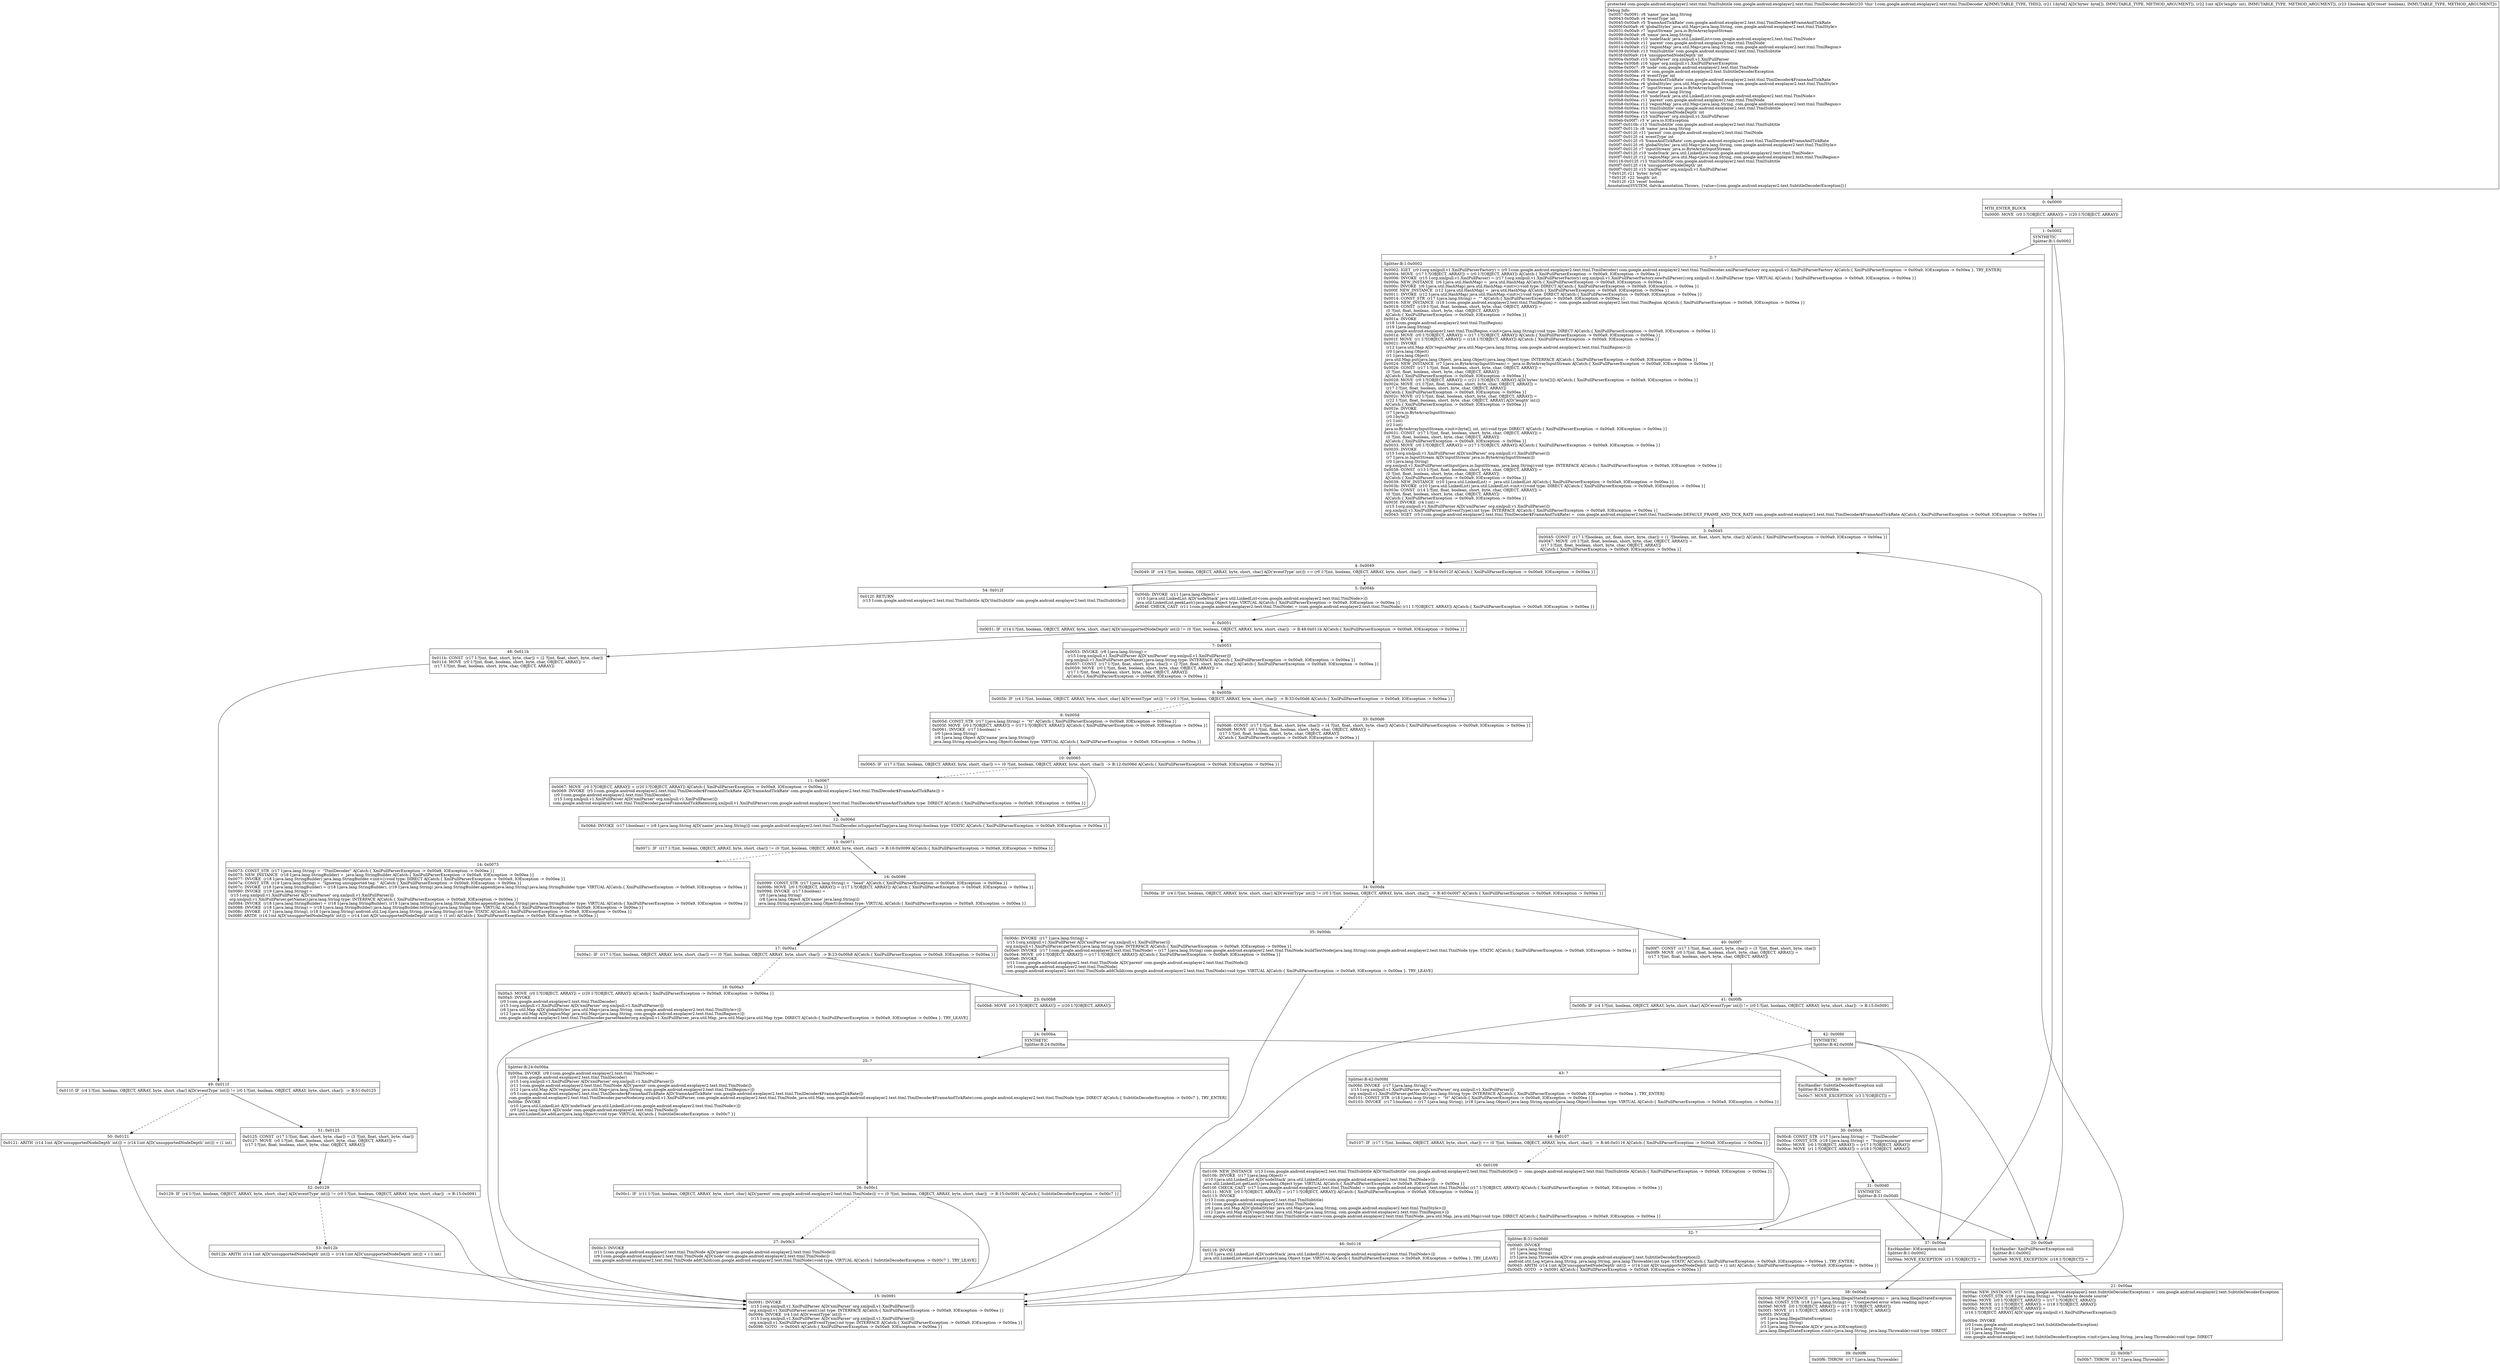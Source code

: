 digraph "CFG forcom.google.android.exoplayer2.text.ttml.TtmlDecoder.decode([BIZ)Lcom\/google\/android\/exoplayer2\/text\/ttml\/TtmlSubtitle;" {
Node_0 [shape=record,label="{0\:\ 0x0000|MTH_ENTER_BLOCK\l|0x0000: MOVE  (r0 I:?[OBJECT, ARRAY]) = (r20 I:?[OBJECT, ARRAY]) \l}"];
Node_1 [shape=record,label="{1\:\ 0x0002|SYNTHETIC\lSplitter:B:1:0x0002\l}"];
Node_2 [shape=record,label="{2\:\ ?|Splitter:B:1:0x0002\l|0x0002: IGET  (r0 I:org.xmlpull.v1.XmlPullParserFactory) = (r0 I:com.google.android.exoplayer2.text.ttml.TtmlDecoder) com.google.android.exoplayer2.text.ttml.TtmlDecoder.xmlParserFactory org.xmlpull.v1.XmlPullParserFactory A[Catch:\{ XmlPullParserException \-\> 0x00a9, IOException \-\> 0x00ea \}, TRY_ENTER]\l0x0004: MOVE  (r17 I:?[OBJECT, ARRAY]) = (r0 I:?[OBJECT, ARRAY]) A[Catch:\{ XmlPullParserException \-\> 0x00a9, IOException \-\> 0x00ea \}]\l0x0006: INVOKE  (r15 I:org.xmlpull.v1.XmlPullParser) = (r17 I:org.xmlpull.v1.XmlPullParserFactory) org.xmlpull.v1.XmlPullParserFactory.newPullParser():org.xmlpull.v1.XmlPullParser type: VIRTUAL A[Catch:\{ XmlPullParserException \-\> 0x00a9, IOException \-\> 0x00ea \}]\l0x000a: NEW_INSTANCE  (r6 I:java.util.HashMap) =  java.util.HashMap A[Catch:\{ XmlPullParserException \-\> 0x00a9, IOException \-\> 0x00ea \}]\l0x000c: INVOKE  (r6 I:java.util.HashMap) java.util.HashMap.\<init\>():void type: DIRECT A[Catch:\{ XmlPullParserException \-\> 0x00a9, IOException \-\> 0x00ea \}]\l0x000f: NEW_INSTANCE  (r12 I:java.util.HashMap) =  java.util.HashMap A[Catch:\{ XmlPullParserException \-\> 0x00a9, IOException \-\> 0x00ea \}]\l0x0011: INVOKE  (r12 I:java.util.HashMap) java.util.HashMap.\<init\>():void type: DIRECT A[Catch:\{ XmlPullParserException \-\> 0x00a9, IOException \-\> 0x00ea \}]\l0x0014: CONST_STR  (r17 I:java.lang.String) =  \"\" A[Catch:\{ XmlPullParserException \-\> 0x00a9, IOException \-\> 0x00ea \}]\l0x0016: NEW_INSTANCE  (r18 I:com.google.android.exoplayer2.text.ttml.TtmlRegion) =  com.google.android.exoplayer2.text.ttml.TtmlRegion A[Catch:\{ XmlPullParserException \-\> 0x00a9, IOException \-\> 0x00ea \}]\l0x0018: CONST  (r19 I:?[int, float, boolean, short, byte, char, OBJECT, ARRAY]) = \l  (0 ?[int, float, boolean, short, byte, char, OBJECT, ARRAY])\l A[Catch:\{ XmlPullParserException \-\> 0x00a9, IOException \-\> 0x00ea \}]\l0x001a: INVOKE  \l  (r18 I:com.google.android.exoplayer2.text.ttml.TtmlRegion)\l  (r19 I:java.lang.String)\l com.google.android.exoplayer2.text.ttml.TtmlRegion.\<init\>(java.lang.String):void type: DIRECT A[Catch:\{ XmlPullParserException \-\> 0x00a9, IOException \-\> 0x00ea \}]\l0x001d: MOVE  (r0 I:?[OBJECT, ARRAY]) = (r17 I:?[OBJECT, ARRAY]) A[Catch:\{ XmlPullParserException \-\> 0x00a9, IOException \-\> 0x00ea \}]\l0x001f: MOVE  (r1 I:?[OBJECT, ARRAY]) = (r18 I:?[OBJECT, ARRAY]) A[Catch:\{ XmlPullParserException \-\> 0x00a9, IOException \-\> 0x00ea \}]\l0x0021: INVOKE  \l  (r12 I:java.util.Map A[D('regionMap' java.util.Map\<java.lang.String, com.google.android.exoplayer2.text.ttml.TtmlRegion\>)])\l  (r0 I:java.lang.Object)\l  (r1 I:java.lang.Object)\l java.util.Map.put(java.lang.Object, java.lang.Object):java.lang.Object type: INTERFACE A[Catch:\{ XmlPullParserException \-\> 0x00a9, IOException \-\> 0x00ea \}]\l0x0024: NEW_INSTANCE  (r7 I:java.io.ByteArrayInputStream) =  java.io.ByteArrayInputStream A[Catch:\{ XmlPullParserException \-\> 0x00a9, IOException \-\> 0x00ea \}]\l0x0026: CONST  (r17 I:?[int, float, boolean, short, byte, char, OBJECT, ARRAY]) = \l  (0 ?[int, float, boolean, short, byte, char, OBJECT, ARRAY])\l A[Catch:\{ XmlPullParserException \-\> 0x00a9, IOException \-\> 0x00ea \}]\l0x0028: MOVE  (r0 I:?[OBJECT, ARRAY]) = (r21 I:?[OBJECT, ARRAY] A[D('bytes' byte[])]) A[Catch:\{ XmlPullParserException \-\> 0x00a9, IOException \-\> 0x00ea \}]\l0x002a: MOVE  (r1 I:?[int, float, boolean, short, byte, char, OBJECT, ARRAY]) = \l  (r17 I:?[int, float, boolean, short, byte, char, OBJECT, ARRAY])\l A[Catch:\{ XmlPullParserException \-\> 0x00a9, IOException \-\> 0x00ea \}]\l0x002c: MOVE  (r2 I:?[int, float, boolean, short, byte, char, OBJECT, ARRAY]) = \l  (r22 I:?[int, float, boolean, short, byte, char, OBJECT, ARRAY] A[D('length' int)])\l A[Catch:\{ XmlPullParserException \-\> 0x00a9, IOException \-\> 0x00ea \}]\l0x002e: INVOKE  \l  (r7 I:java.io.ByteArrayInputStream)\l  (r0 I:byte[])\l  (r1 I:int)\l  (r2 I:int)\l java.io.ByteArrayInputStream.\<init\>(byte[], int, int):void type: DIRECT A[Catch:\{ XmlPullParserException \-\> 0x00a9, IOException \-\> 0x00ea \}]\l0x0031: CONST  (r17 I:?[int, float, boolean, short, byte, char, OBJECT, ARRAY]) = \l  (0 ?[int, float, boolean, short, byte, char, OBJECT, ARRAY])\l A[Catch:\{ XmlPullParserException \-\> 0x00a9, IOException \-\> 0x00ea \}]\l0x0033: MOVE  (r0 I:?[OBJECT, ARRAY]) = (r17 I:?[OBJECT, ARRAY]) A[Catch:\{ XmlPullParserException \-\> 0x00a9, IOException \-\> 0x00ea \}]\l0x0035: INVOKE  \l  (r15 I:org.xmlpull.v1.XmlPullParser A[D('xmlParser' org.xmlpull.v1.XmlPullParser)])\l  (r7 I:java.io.InputStream A[D('inputStream' java.io.ByteArrayInputStream)])\l  (r0 I:java.lang.String)\l org.xmlpull.v1.XmlPullParser.setInput(java.io.InputStream, java.lang.String):void type: INTERFACE A[Catch:\{ XmlPullParserException \-\> 0x00a9, IOException \-\> 0x00ea \}]\l0x0038: CONST  (r13 I:?[int, float, boolean, short, byte, char, OBJECT, ARRAY]) = \l  (0 ?[int, float, boolean, short, byte, char, OBJECT, ARRAY])\l A[Catch:\{ XmlPullParserException \-\> 0x00a9, IOException \-\> 0x00ea \}]\l0x0039: NEW_INSTANCE  (r10 I:java.util.LinkedList) =  java.util.LinkedList A[Catch:\{ XmlPullParserException \-\> 0x00a9, IOException \-\> 0x00ea \}]\l0x003b: INVOKE  (r10 I:java.util.LinkedList) java.util.LinkedList.\<init\>():void type: DIRECT A[Catch:\{ XmlPullParserException \-\> 0x00a9, IOException \-\> 0x00ea \}]\l0x003e: CONST  (r14 I:?[int, float, boolean, short, byte, char, OBJECT, ARRAY]) = \l  (0 ?[int, float, boolean, short, byte, char, OBJECT, ARRAY])\l A[Catch:\{ XmlPullParserException \-\> 0x00a9, IOException \-\> 0x00ea \}]\l0x003f: INVOKE  (r4 I:int) = \l  (r15 I:org.xmlpull.v1.XmlPullParser A[D('xmlParser' org.xmlpull.v1.XmlPullParser)])\l org.xmlpull.v1.XmlPullParser.getEventType():int type: INTERFACE A[Catch:\{ XmlPullParserException \-\> 0x00a9, IOException \-\> 0x00ea \}]\l0x0043: SGET  (r5 I:com.google.android.exoplayer2.text.ttml.TtmlDecoder$FrameAndTickRate) =  com.google.android.exoplayer2.text.ttml.TtmlDecoder.DEFAULT_FRAME_AND_TICK_RATE com.google.android.exoplayer2.text.ttml.TtmlDecoder$FrameAndTickRate A[Catch:\{ XmlPullParserException \-\> 0x00a9, IOException \-\> 0x00ea \}]\l}"];
Node_3 [shape=record,label="{3\:\ 0x0045|0x0045: CONST  (r17 I:?[boolean, int, float, short, byte, char]) = (1 ?[boolean, int, float, short, byte, char]) A[Catch:\{ XmlPullParserException \-\> 0x00a9, IOException \-\> 0x00ea \}]\l0x0047: MOVE  (r0 I:?[int, float, boolean, short, byte, char, OBJECT, ARRAY]) = \l  (r17 I:?[int, float, boolean, short, byte, char, OBJECT, ARRAY])\l A[Catch:\{ XmlPullParserException \-\> 0x00a9, IOException \-\> 0x00ea \}]\l}"];
Node_4 [shape=record,label="{4\:\ 0x0049|0x0049: IF  (r4 I:?[int, boolean, OBJECT, ARRAY, byte, short, char] A[D('eventType' int)]) == (r0 I:?[int, boolean, OBJECT, ARRAY, byte, short, char])  \-\> B:54:0x012f A[Catch:\{ XmlPullParserException \-\> 0x00a9, IOException \-\> 0x00ea \}]\l}"];
Node_5 [shape=record,label="{5\:\ 0x004b|0x004b: INVOKE  (r11 I:java.lang.Object) = \l  (r10 I:java.util.LinkedList A[D('nodeStack' java.util.LinkedList\<com.google.android.exoplayer2.text.ttml.TtmlNode\>)])\l java.util.LinkedList.peekLast():java.lang.Object type: VIRTUAL A[Catch:\{ XmlPullParserException \-\> 0x00a9, IOException \-\> 0x00ea \}]\l0x004f: CHECK_CAST  (r11 I:com.google.android.exoplayer2.text.ttml.TtmlNode) = (com.google.android.exoplayer2.text.ttml.TtmlNode) (r11 I:?[OBJECT, ARRAY]) A[Catch:\{ XmlPullParserException \-\> 0x00a9, IOException \-\> 0x00ea \}]\l}"];
Node_6 [shape=record,label="{6\:\ 0x0051|0x0051: IF  (r14 I:?[int, boolean, OBJECT, ARRAY, byte, short, char] A[D('unsupportedNodeDepth' int)]) != (0 ?[int, boolean, OBJECT, ARRAY, byte, short, char])  \-\> B:48:0x011b A[Catch:\{ XmlPullParserException \-\> 0x00a9, IOException \-\> 0x00ea \}]\l}"];
Node_7 [shape=record,label="{7\:\ 0x0053|0x0053: INVOKE  (r8 I:java.lang.String) = \l  (r15 I:org.xmlpull.v1.XmlPullParser A[D('xmlParser' org.xmlpull.v1.XmlPullParser)])\l org.xmlpull.v1.XmlPullParser.getName():java.lang.String type: INTERFACE A[Catch:\{ XmlPullParserException \-\> 0x00a9, IOException \-\> 0x00ea \}]\l0x0057: CONST  (r17 I:?[int, float, short, byte, char]) = (2 ?[int, float, short, byte, char]) A[Catch:\{ XmlPullParserException \-\> 0x00a9, IOException \-\> 0x00ea \}]\l0x0059: MOVE  (r0 I:?[int, float, boolean, short, byte, char, OBJECT, ARRAY]) = \l  (r17 I:?[int, float, boolean, short, byte, char, OBJECT, ARRAY])\l A[Catch:\{ XmlPullParserException \-\> 0x00a9, IOException \-\> 0x00ea \}]\l}"];
Node_8 [shape=record,label="{8\:\ 0x005b|0x005b: IF  (r4 I:?[int, boolean, OBJECT, ARRAY, byte, short, char] A[D('eventType' int)]) != (r0 I:?[int, boolean, OBJECT, ARRAY, byte, short, char])  \-\> B:33:0x00d6 A[Catch:\{ XmlPullParserException \-\> 0x00a9, IOException \-\> 0x00ea \}]\l}"];
Node_9 [shape=record,label="{9\:\ 0x005d|0x005d: CONST_STR  (r17 I:java.lang.String) =  \"tt\" A[Catch:\{ XmlPullParserException \-\> 0x00a9, IOException \-\> 0x00ea \}]\l0x005f: MOVE  (r0 I:?[OBJECT, ARRAY]) = (r17 I:?[OBJECT, ARRAY]) A[Catch:\{ XmlPullParserException \-\> 0x00a9, IOException \-\> 0x00ea \}]\l0x0061: INVOKE  (r17 I:boolean) = \l  (r0 I:java.lang.String)\l  (r8 I:java.lang.Object A[D('name' java.lang.String)])\l java.lang.String.equals(java.lang.Object):boolean type: VIRTUAL A[Catch:\{ XmlPullParserException \-\> 0x00a9, IOException \-\> 0x00ea \}]\l}"];
Node_10 [shape=record,label="{10\:\ 0x0065|0x0065: IF  (r17 I:?[int, boolean, OBJECT, ARRAY, byte, short, char]) == (0 ?[int, boolean, OBJECT, ARRAY, byte, short, char])  \-\> B:12:0x006d A[Catch:\{ XmlPullParserException \-\> 0x00a9, IOException \-\> 0x00ea \}]\l}"];
Node_11 [shape=record,label="{11\:\ 0x0067|0x0067: MOVE  (r0 I:?[OBJECT, ARRAY]) = (r20 I:?[OBJECT, ARRAY]) A[Catch:\{ XmlPullParserException \-\> 0x00a9, IOException \-\> 0x00ea \}]\l0x0069: INVOKE  (r5 I:com.google.android.exoplayer2.text.ttml.TtmlDecoder$FrameAndTickRate A[D('frameAndTickRate' com.google.android.exoplayer2.text.ttml.TtmlDecoder$FrameAndTickRate)]) = \l  (r0 I:com.google.android.exoplayer2.text.ttml.TtmlDecoder)\l  (r15 I:org.xmlpull.v1.XmlPullParser A[D('xmlParser' org.xmlpull.v1.XmlPullParser)])\l com.google.android.exoplayer2.text.ttml.TtmlDecoder.parseFrameAndTickRates(org.xmlpull.v1.XmlPullParser):com.google.android.exoplayer2.text.ttml.TtmlDecoder$FrameAndTickRate type: DIRECT A[Catch:\{ XmlPullParserException \-\> 0x00a9, IOException \-\> 0x00ea \}]\l}"];
Node_12 [shape=record,label="{12\:\ 0x006d|0x006d: INVOKE  (r17 I:boolean) = (r8 I:java.lang.String A[D('name' java.lang.String)]) com.google.android.exoplayer2.text.ttml.TtmlDecoder.isSupportedTag(java.lang.String):boolean type: STATIC A[Catch:\{ XmlPullParserException \-\> 0x00a9, IOException \-\> 0x00ea \}]\l}"];
Node_13 [shape=record,label="{13\:\ 0x0071|0x0071: IF  (r17 I:?[int, boolean, OBJECT, ARRAY, byte, short, char]) != (0 ?[int, boolean, OBJECT, ARRAY, byte, short, char])  \-\> B:16:0x0099 A[Catch:\{ XmlPullParserException \-\> 0x00a9, IOException \-\> 0x00ea \}]\l}"];
Node_14 [shape=record,label="{14\:\ 0x0073|0x0073: CONST_STR  (r17 I:java.lang.String) =  \"TtmlDecoder\" A[Catch:\{ XmlPullParserException \-\> 0x00a9, IOException \-\> 0x00ea \}]\l0x0075: NEW_INSTANCE  (r18 I:java.lang.StringBuilder) =  java.lang.StringBuilder A[Catch:\{ XmlPullParserException \-\> 0x00a9, IOException \-\> 0x00ea \}]\l0x0077: INVOKE  (r18 I:java.lang.StringBuilder) java.lang.StringBuilder.\<init\>():void type: DIRECT A[Catch:\{ XmlPullParserException \-\> 0x00a9, IOException \-\> 0x00ea \}]\l0x007a: CONST_STR  (r19 I:java.lang.String) =  \"Ignoring unsupported tag: \" A[Catch:\{ XmlPullParserException \-\> 0x00a9, IOException \-\> 0x00ea \}]\l0x007c: INVOKE  (r18 I:java.lang.StringBuilder) = (r18 I:java.lang.StringBuilder), (r19 I:java.lang.String) java.lang.StringBuilder.append(java.lang.String):java.lang.StringBuilder type: VIRTUAL A[Catch:\{ XmlPullParserException \-\> 0x00a9, IOException \-\> 0x00ea \}]\l0x0080: INVOKE  (r19 I:java.lang.String) = \l  (r15 I:org.xmlpull.v1.XmlPullParser A[D('xmlParser' org.xmlpull.v1.XmlPullParser)])\l org.xmlpull.v1.XmlPullParser.getName():java.lang.String type: INTERFACE A[Catch:\{ XmlPullParserException \-\> 0x00a9, IOException \-\> 0x00ea \}]\l0x0084: INVOKE  (r18 I:java.lang.StringBuilder) = (r18 I:java.lang.StringBuilder), (r19 I:java.lang.String) java.lang.StringBuilder.append(java.lang.String):java.lang.StringBuilder type: VIRTUAL A[Catch:\{ XmlPullParserException \-\> 0x00a9, IOException \-\> 0x00ea \}]\l0x0088: INVOKE  (r18 I:java.lang.String) = (r18 I:java.lang.StringBuilder) java.lang.StringBuilder.toString():java.lang.String type: VIRTUAL A[Catch:\{ XmlPullParserException \-\> 0x00a9, IOException \-\> 0x00ea \}]\l0x008c: INVOKE  (r17 I:java.lang.String), (r18 I:java.lang.String) android.util.Log.i(java.lang.String, java.lang.String):int type: STATIC A[Catch:\{ XmlPullParserException \-\> 0x00a9, IOException \-\> 0x00ea \}]\l0x008f: ARITH  (r14 I:int A[D('unsupportedNodeDepth' int)]) = (r14 I:int A[D('unsupportedNodeDepth' int)]) + (1 int) A[Catch:\{ XmlPullParserException \-\> 0x00a9, IOException \-\> 0x00ea \}]\l}"];
Node_15 [shape=record,label="{15\:\ 0x0091|0x0091: INVOKE  \l  (r15 I:org.xmlpull.v1.XmlPullParser A[D('xmlParser' org.xmlpull.v1.XmlPullParser)])\l org.xmlpull.v1.XmlPullParser.next():int type: INTERFACE A[Catch:\{ XmlPullParserException \-\> 0x00a9, IOException \-\> 0x00ea \}]\l0x0094: INVOKE  (r4 I:int A[D('eventType' int)]) = \l  (r15 I:org.xmlpull.v1.XmlPullParser A[D('xmlParser' org.xmlpull.v1.XmlPullParser)])\l org.xmlpull.v1.XmlPullParser.getEventType():int type: INTERFACE A[Catch:\{ XmlPullParserException \-\> 0x00a9, IOException \-\> 0x00ea \}]\l0x0098: GOTO  \-\> 0x0045 A[Catch:\{ XmlPullParserException \-\> 0x00a9, IOException \-\> 0x00ea \}]\l}"];
Node_16 [shape=record,label="{16\:\ 0x0099|0x0099: CONST_STR  (r17 I:java.lang.String) =  \"head\" A[Catch:\{ XmlPullParserException \-\> 0x00a9, IOException \-\> 0x00ea \}]\l0x009b: MOVE  (r0 I:?[OBJECT, ARRAY]) = (r17 I:?[OBJECT, ARRAY]) A[Catch:\{ XmlPullParserException \-\> 0x00a9, IOException \-\> 0x00ea \}]\l0x009d: INVOKE  (r17 I:boolean) = \l  (r0 I:java.lang.String)\l  (r8 I:java.lang.Object A[D('name' java.lang.String)])\l java.lang.String.equals(java.lang.Object):boolean type: VIRTUAL A[Catch:\{ XmlPullParserException \-\> 0x00a9, IOException \-\> 0x00ea \}]\l}"];
Node_17 [shape=record,label="{17\:\ 0x00a1|0x00a1: IF  (r17 I:?[int, boolean, OBJECT, ARRAY, byte, short, char]) == (0 ?[int, boolean, OBJECT, ARRAY, byte, short, char])  \-\> B:23:0x00b8 A[Catch:\{ XmlPullParserException \-\> 0x00a9, IOException \-\> 0x00ea \}]\l}"];
Node_18 [shape=record,label="{18\:\ 0x00a3|0x00a3: MOVE  (r0 I:?[OBJECT, ARRAY]) = (r20 I:?[OBJECT, ARRAY]) A[Catch:\{ XmlPullParserException \-\> 0x00a9, IOException \-\> 0x00ea \}]\l0x00a5: INVOKE  \l  (r0 I:com.google.android.exoplayer2.text.ttml.TtmlDecoder)\l  (r15 I:org.xmlpull.v1.XmlPullParser A[D('xmlParser' org.xmlpull.v1.XmlPullParser)])\l  (r6 I:java.util.Map A[D('globalStyles' java.util.Map\<java.lang.String, com.google.android.exoplayer2.text.ttml.TtmlStyle\>)])\l  (r12 I:java.util.Map A[D('regionMap' java.util.Map\<java.lang.String, com.google.android.exoplayer2.text.ttml.TtmlRegion\>)])\l com.google.android.exoplayer2.text.ttml.TtmlDecoder.parseHeader(org.xmlpull.v1.XmlPullParser, java.util.Map, java.util.Map):java.util.Map type: DIRECT A[Catch:\{ XmlPullParserException \-\> 0x00a9, IOException \-\> 0x00ea \}, TRY_LEAVE]\l}"];
Node_20 [shape=record,label="{20\:\ 0x00a9|ExcHandler: XmlPullParserException null\lSplitter:B:1:0x0002\l|0x00a9: MOVE_EXCEPTION  (r16 I:?[OBJECT]) =  \l}"];
Node_21 [shape=record,label="{21\:\ 0x00aa|0x00aa: NEW_INSTANCE  (r17 I:com.google.android.exoplayer2.text.SubtitleDecoderException) =  com.google.android.exoplayer2.text.SubtitleDecoderException \l0x00ac: CONST_STR  (r18 I:java.lang.String) =  \"Unable to decode source\" \l0x00ae: MOVE  (r0 I:?[OBJECT, ARRAY]) = (r17 I:?[OBJECT, ARRAY]) \l0x00b0: MOVE  (r1 I:?[OBJECT, ARRAY]) = (r18 I:?[OBJECT, ARRAY]) \l0x00b2: MOVE  (r2 I:?[OBJECT, ARRAY]) = \l  (r16 I:?[OBJECT, ARRAY] A[D('xppe' org.xmlpull.v1.XmlPullParserException)])\l \l0x00b4: INVOKE  \l  (r0 I:com.google.android.exoplayer2.text.SubtitleDecoderException)\l  (r1 I:java.lang.String)\l  (r2 I:java.lang.Throwable)\l com.google.android.exoplayer2.text.SubtitleDecoderException.\<init\>(java.lang.String, java.lang.Throwable):void type: DIRECT \l}"];
Node_22 [shape=record,label="{22\:\ 0x00b7|0x00b7: THROW  (r17 I:java.lang.Throwable) \l}"];
Node_23 [shape=record,label="{23\:\ 0x00b8|0x00b8: MOVE  (r0 I:?[OBJECT, ARRAY]) = (r20 I:?[OBJECT, ARRAY]) \l}"];
Node_24 [shape=record,label="{24\:\ 0x00ba|SYNTHETIC\lSplitter:B:24:0x00ba\l}"];
Node_25 [shape=record,label="{25\:\ ?|Splitter:B:24:0x00ba\l|0x00ba: INVOKE  (r9 I:com.google.android.exoplayer2.text.ttml.TtmlNode) = \l  (r0 I:com.google.android.exoplayer2.text.ttml.TtmlDecoder)\l  (r15 I:org.xmlpull.v1.XmlPullParser A[D('xmlParser' org.xmlpull.v1.XmlPullParser)])\l  (r11 I:com.google.android.exoplayer2.text.ttml.TtmlNode A[D('parent' com.google.android.exoplayer2.text.ttml.TtmlNode)])\l  (r12 I:java.util.Map A[D('regionMap' java.util.Map\<java.lang.String, com.google.android.exoplayer2.text.ttml.TtmlRegion\>)])\l  (r5 I:com.google.android.exoplayer2.text.ttml.TtmlDecoder$FrameAndTickRate A[D('frameAndTickRate' com.google.android.exoplayer2.text.ttml.TtmlDecoder$FrameAndTickRate)])\l com.google.android.exoplayer2.text.ttml.TtmlDecoder.parseNode(org.xmlpull.v1.XmlPullParser, com.google.android.exoplayer2.text.ttml.TtmlNode, java.util.Map, com.google.android.exoplayer2.text.ttml.TtmlDecoder$FrameAndTickRate):com.google.android.exoplayer2.text.ttml.TtmlNode type: DIRECT A[Catch:\{ SubtitleDecoderException \-\> 0x00c7 \}, TRY_ENTER]\l0x00be: INVOKE  \l  (r10 I:java.util.LinkedList A[D('nodeStack' java.util.LinkedList\<com.google.android.exoplayer2.text.ttml.TtmlNode\>)])\l  (r9 I:java.lang.Object A[D('node' com.google.android.exoplayer2.text.ttml.TtmlNode)])\l java.util.LinkedList.addLast(java.lang.Object):void type: VIRTUAL A[Catch:\{ SubtitleDecoderException \-\> 0x00c7 \}]\l}"];
Node_26 [shape=record,label="{26\:\ 0x00c1|0x00c1: IF  (r11 I:?[int, boolean, OBJECT, ARRAY, byte, short, char] A[D('parent' com.google.android.exoplayer2.text.ttml.TtmlNode)]) == (0 ?[int, boolean, OBJECT, ARRAY, byte, short, char])  \-\> B:15:0x0091 A[Catch:\{ SubtitleDecoderException \-\> 0x00c7 \}]\l}"];
Node_27 [shape=record,label="{27\:\ 0x00c3|0x00c3: INVOKE  \l  (r11 I:com.google.android.exoplayer2.text.ttml.TtmlNode A[D('parent' com.google.android.exoplayer2.text.ttml.TtmlNode)])\l  (r9 I:com.google.android.exoplayer2.text.ttml.TtmlNode A[D('node' com.google.android.exoplayer2.text.ttml.TtmlNode)])\l com.google.android.exoplayer2.text.ttml.TtmlNode.addChild(com.google.android.exoplayer2.text.ttml.TtmlNode):void type: VIRTUAL A[Catch:\{ SubtitleDecoderException \-\> 0x00c7 \}, TRY_LEAVE]\l}"];
Node_29 [shape=record,label="{29\:\ 0x00c7|ExcHandler: SubtitleDecoderException null\lSplitter:B:24:0x00ba\l|0x00c7: MOVE_EXCEPTION  (r3 I:?[OBJECT]) =  \l}"];
Node_30 [shape=record,label="{30\:\ 0x00c8|0x00c8: CONST_STR  (r17 I:java.lang.String) =  \"TtmlDecoder\" \l0x00ca: CONST_STR  (r18 I:java.lang.String) =  \"Suppressing parser error\" \l0x00cc: MOVE  (r0 I:?[OBJECT, ARRAY]) = (r17 I:?[OBJECT, ARRAY]) \l0x00ce: MOVE  (r1 I:?[OBJECT, ARRAY]) = (r18 I:?[OBJECT, ARRAY]) \l}"];
Node_31 [shape=record,label="{31\:\ 0x00d0|SYNTHETIC\lSplitter:B:31:0x00d0\l}"];
Node_32 [shape=record,label="{32\:\ ?|Splitter:B:31:0x00d0\l|0x00d0: INVOKE  \l  (r0 I:java.lang.String)\l  (r1 I:java.lang.String)\l  (r3 I:java.lang.Throwable A[D('e' com.google.android.exoplayer2.text.SubtitleDecoderException)])\l android.util.Log.w(java.lang.String, java.lang.String, java.lang.Throwable):int type: STATIC A[Catch:\{ XmlPullParserException \-\> 0x00a9, IOException \-\> 0x00ea \}, TRY_ENTER]\l0x00d3: ARITH  (r14 I:int A[D('unsupportedNodeDepth' int)]) = (r14 I:int A[D('unsupportedNodeDepth' int)]) + (1 int) A[Catch:\{ XmlPullParserException \-\> 0x00a9, IOException \-\> 0x00ea \}]\l0x00d5: GOTO  \-\> 0x0091 A[Catch:\{ XmlPullParserException \-\> 0x00a9, IOException \-\> 0x00ea \}]\l}"];
Node_33 [shape=record,label="{33\:\ 0x00d6|0x00d6: CONST  (r17 I:?[int, float, short, byte, char]) = (4 ?[int, float, short, byte, char]) A[Catch:\{ XmlPullParserException \-\> 0x00a9, IOException \-\> 0x00ea \}]\l0x00d8: MOVE  (r0 I:?[int, float, boolean, short, byte, char, OBJECT, ARRAY]) = \l  (r17 I:?[int, float, boolean, short, byte, char, OBJECT, ARRAY])\l A[Catch:\{ XmlPullParserException \-\> 0x00a9, IOException \-\> 0x00ea \}]\l}"];
Node_34 [shape=record,label="{34\:\ 0x00da|0x00da: IF  (r4 I:?[int, boolean, OBJECT, ARRAY, byte, short, char] A[D('eventType' int)]) != (r0 I:?[int, boolean, OBJECT, ARRAY, byte, short, char])  \-\> B:40:0x00f7 A[Catch:\{ XmlPullParserException \-\> 0x00a9, IOException \-\> 0x00ea \}]\l}"];
Node_35 [shape=record,label="{35\:\ 0x00dc|0x00dc: INVOKE  (r17 I:java.lang.String) = \l  (r15 I:org.xmlpull.v1.XmlPullParser A[D('xmlParser' org.xmlpull.v1.XmlPullParser)])\l org.xmlpull.v1.XmlPullParser.getText():java.lang.String type: INTERFACE A[Catch:\{ XmlPullParserException \-\> 0x00a9, IOException \-\> 0x00ea \}]\l0x00e0: INVOKE  (r17 I:com.google.android.exoplayer2.text.ttml.TtmlNode) = (r17 I:java.lang.String) com.google.android.exoplayer2.text.ttml.TtmlNode.buildTextNode(java.lang.String):com.google.android.exoplayer2.text.ttml.TtmlNode type: STATIC A[Catch:\{ XmlPullParserException \-\> 0x00a9, IOException \-\> 0x00ea \}]\l0x00e4: MOVE  (r0 I:?[OBJECT, ARRAY]) = (r17 I:?[OBJECT, ARRAY]) A[Catch:\{ XmlPullParserException \-\> 0x00a9, IOException \-\> 0x00ea \}]\l0x00e6: INVOKE  \l  (r11 I:com.google.android.exoplayer2.text.ttml.TtmlNode A[D('parent' com.google.android.exoplayer2.text.ttml.TtmlNode)])\l  (r0 I:com.google.android.exoplayer2.text.ttml.TtmlNode)\l com.google.android.exoplayer2.text.ttml.TtmlNode.addChild(com.google.android.exoplayer2.text.ttml.TtmlNode):void type: VIRTUAL A[Catch:\{ XmlPullParserException \-\> 0x00a9, IOException \-\> 0x00ea \}, TRY_LEAVE]\l}"];
Node_37 [shape=record,label="{37\:\ 0x00ea|ExcHandler: IOException null\lSplitter:B:1:0x0002\l|0x00ea: MOVE_EXCEPTION  (r3 I:?[OBJECT]) =  \l}"];
Node_38 [shape=record,label="{38\:\ 0x00eb|0x00eb: NEW_INSTANCE  (r17 I:java.lang.IllegalStateException) =  java.lang.IllegalStateException \l0x00ed: CONST_STR  (r18 I:java.lang.String) =  \"Unexpected error when reading input.\" \l0x00ef: MOVE  (r0 I:?[OBJECT, ARRAY]) = (r17 I:?[OBJECT, ARRAY]) \l0x00f1: MOVE  (r1 I:?[OBJECT, ARRAY]) = (r18 I:?[OBJECT, ARRAY]) \l0x00f3: INVOKE  \l  (r0 I:java.lang.IllegalStateException)\l  (r1 I:java.lang.String)\l  (r3 I:java.lang.Throwable A[D('e' java.io.IOException)])\l java.lang.IllegalStateException.\<init\>(java.lang.String, java.lang.Throwable):void type: DIRECT \l}"];
Node_39 [shape=record,label="{39\:\ 0x00f6|0x00f6: THROW  (r17 I:java.lang.Throwable) \l}"];
Node_40 [shape=record,label="{40\:\ 0x00f7|0x00f7: CONST  (r17 I:?[int, float, short, byte, char]) = (3 ?[int, float, short, byte, char]) \l0x00f9: MOVE  (r0 I:?[int, float, boolean, short, byte, char, OBJECT, ARRAY]) = \l  (r17 I:?[int, float, boolean, short, byte, char, OBJECT, ARRAY])\l \l}"];
Node_41 [shape=record,label="{41\:\ 0x00fb|0x00fb: IF  (r4 I:?[int, boolean, OBJECT, ARRAY, byte, short, char] A[D('eventType' int)]) != (r0 I:?[int, boolean, OBJECT, ARRAY, byte, short, char])  \-\> B:15:0x0091 \l}"];
Node_42 [shape=record,label="{42\:\ 0x00fd|SYNTHETIC\lSplitter:B:42:0x00fd\l}"];
Node_43 [shape=record,label="{43\:\ ?|Splitter:B:42:0x00fd\l|0x00fd: INVOKE  (r17 I:java.lang.String) = \l  (r15 I:org.xmlpull.v1.XmlPullParser A[D('xmlParser' org.xmlpull.v1.XmlPullParser)])\l org.xmlpull.v1.XmlPullParser.getName():java.lang.String type: INTERFACE A[Catch:\{ XmlPullParserException \-\> 0x00a9, IOException \-\> 0x00ea \}, TRY_ENTER]\l0x0101: CONST_STR  (r18 I:java.lang.String) =  \"tt\" A[Catch:\{ XmlPullParserException \-\> 0x00a9, IOException \-\> 0x00ea \}]\l0x0103: INVOKE  (r17 I:boolean) = (r17 I:java.lang.String), (r18 I:java.lang.Object) java.lang.String.equals(java.lang.Object):boolean type: VIRTUAL A[Catch:\{ XmlPullParserException \-\> 0x00a9, IOException \-\> 0x00ea \}]\l}"];
Node_44 [shape=record,label="{44\:\ 0x0107|0x0107: IF  (r17 I:?[int, boolean, OBJECT, ARRAY, byte, short, char]) == (0 ?[int, boolean, OBJECT, ARRAY, byte, short, char])  \-\> B:46:0x0116 A[Catch:\{ XmlPullParserException \-\> 0x00a9, IOException \-\> 0x00ea \}]\l}"];
Node_45 [shape=record,label="{45\:\ 0x0109|0x0109: NEW_INSTANCE  (r13 I:com.google.android.exoplayer2.text.ttml.TtmlSubtitle A[D('ttmlSubtitle' com.google.android.exoplayer2.text.ttml.TtmlSubtitle)]) =  com.google.android.exoplayer2.text.ttml.TtmlSubtitle A[Catch:\{ XmlPullParserException \-\> 0x00a9, IOException \-\> 0x00ea \}]\l0x010b: INVOKE  (r17 I:java.lang.Object) = \l  (r10 I:java.util.LinkedList A[D('nodeStack' java.util.LinkedList\<com.google.android.exoplayer2.text.ttml.TtmlNode\>)])\l java.util.LinkedList.getLast():java.lang.Object type: VIRTUAL A[Catch:\{ XmlPullParserException \-\> 0x00a9, IOException \-\> 0x00ea \}]\l0x010f: CHECK_CAST  (r17 I:com.google.android.exoplayer2.text.ttml.TtmlNode) = (com.google.android.exoplayer2.text.ttml.TtmlNode) (r17 I:?[OBJECT, ARRAY]) A[Catch:\{ XmlPullParserException \-\> 0x00a9, IOException \-\> 0x00ea \}]\l0x0111: MOVE  (r0 I:?[OBJECT, ARRAY]) = (r17 I:?[OBJECT, ARRAY]) A[Catch:\{ XmlPullParserException \-\> 0x00a9, IOException \-\> 0x00ea \}]\l0x0113: INVOKE  \l  (r13 I:com.google.android.exoplayer2.text.ttml.TtmlSubtitle)\l  (r0 I:com.google.android.exoplayer2.text.ttml.TtmlNode)\l  (r6 I:java.util.Map A[D('globalStyles' java.util.Map\<java.lang.String, com.google.android.exoplayer2.text.ttml.TtmlStyle\>)])\l  (r12 I:java.util.Map A[D('regionMap' java.util.Map\<java.lang.String, com.google.android.exoplayer2.text.ttml.TtmlRegion\>)])\l com.google.android.exoplayer2.text.ttml.TtmlSubtitle.\<init\>(com.google.android.exoplayer2.text.ttml.TtmlNode, java.util.Map, java.util.Map):void type: DIRECT A[Catch:\{ XmlPullParserException \-\> 0x00a9, IOException \-\> 0x00ea \}]\l}"];
Node_46 [shape=record,label="{46\:\ 0x0116|0x0116: INVOKE  \l  (r10 I:java.util.LinkedList A[D('nodeStack' java.util.LinkedList\<com.google.android.exoplayer2.text.ttml.TtmlNode\>)])\l java.util.LinkedList.removeLast():java.lang.Object type: VIRTUAL A[Catch:\{ XmlPullParserException \-\> 0x00a9, IOException \-\> 0x00ea \}, TRY_LEAVE]\l}"];
Node_48 [shape=record,label="{48\:\ 0x011b|0x011b: CONST  (r17 I:?[int, float, short, byte, char]) = (2 ?[int, float, short, byte, char]) \l0x011d: MOVE  (r0 I:?[int, float, boolean, short, byte, char, OBJECT, ARRAY]) = \l  (r17 I:?[int, float, boolean, short, byte, char, OBJECT, ARRAY])\l \l}"];
Node_49 [shape=record,label="{49\:\ 0x011f|0x011f: IF  (r4 I:?[int, boolean, OBJECT, ARRAY, byte, short, char] A[D('eventType' int)]) != (r0 I:?[int, boolean, OBJECT, ARRAY, byte, short, char])  \-\> B:51:0x0125 \l}"];
Node_50 [shape=record,label="{50\:\ 0x0121|0x0121: ARITH  (r14 I:int A[D('unsupportedNodeDepth' int)]) = (r14 I:int A[D('unsupportedNodeDepth' int)]) + (1 int) \l}"];
Node_51 [shape=record,label="{51\:\ 0x0125|0x0125: CONST  (r17 I:?[int, float, short, byte, char]) = (3 ?[int, float, short, byte, char]) \l0x0127: MOVE  (r0 I:?[int, float, boolean, short, byte, char, OBJECT, ARRAY]) = \l  (r17 I:?[int, float, boolean, short, byte, char, OBJECT, ARRAY])\l \l}"];
Node_52 [shape=record,label="{52\:\ 0x0129|0x0129: IF  (r4 I:?[int, boolean, OBJECT, ARRAY, byte, short, char] A[D('eventType' int)]) != (r0 I:?[int, boolean, OBJECT, ARRAY, byte, short, char])  \-\> B:15:0x0091 \l}"];
Node_53 [shape=record,label="{53\:\ 0x012b|0x012b: ARITH  (r14 I:int A[D('unsupportedNodeDepth' int)]) = (r14 I:int A[D('unsupportedNodeDepth' int)]) + (\-1 int) \l}"];
Node_54 [shape=record,label="{54\:\ 0x012f|0x012f: RETURN  \l  (r13 I:com.google.android.exoplayer2.text.ttml.TtmlSubtitle A[D('ttmlSubtitle' com.google.android.exoplayer2.text.ttml.TtmlSubtitle)])\l \l}"];
MethodNode[shape=record,label="{protected com.google.android.exoplayer2.text.ttml.TtmlSubtitle com.google.android.exoplayer2.text.ttml.TtmlDecoder.decode((r20 'this' I:com.google.android.exoplayer2.text.ttml.TtmlDecoder A[IMMUTABLE_TYPE, THIS]), (r21 I:byte[] A[D('bytes' byte[]), IMMUTABLE_TYPE, METHOD_ARGUMENT]), (r22 I:int A[D('length' int), IMMUTABLE_TYPE, METHOD_ARGUMENT]), (r23 I:boolean A[D('reset' boolean), IMMUTABLE_TYPE, METHOD_ARGUMENT]))  | Debug Info:\l  0x0057\-0x0091: r8 'name' java.lang.String\l  0x0043\-0x00a9: r4 'eventType' int\l  0x0045\-0x00a9: r5 'frameAndTickRate' com.google.android.exoplayer2.text.ttml.TtmlDecoder$FrameAndTickRate\l  0x000f\-0x00a9: r6 'globalStyles' java.util.Map\<java.lang.String, com.google.android.exoplayer2.text.ttml.TtmlStyle\>\l  0x0031\-0x00a9: r7 'inputStream' java.io.ByteArrayInputStream\l  0x0099\-0x00a9: r8 'name' java.lang.String\l  0x003e\-0x00a9: r10 'nodeStack' java.util.LinkedList\<com.google.android.exoplayer2.text.ttml.TtmlNode\>\l  0x0051\-0x00a9: r11 'parent' com.google.android.exoplayer2.text.ttml.TtmlNode\l  0x0014\-0x00a9: r12 'regionMap' java.util.Map\<java.lang.String, com.google.android.exoplayer2.text.ttml.TtmlRegion\>\l  0x0039\-0x00a9: r13 'ttmlSubtitle' com.google.android.exoplayer2.text.ttml.TtmlSubtitle\l  0x003f\-0x00a9: r14 'unsupportedNodeDepth' int\l  0x000a\-0x00a9: r15 'xmlParser' org.xmlpull.v1.XmlPullParser\l  0x00aa\-0x00b8: r16 'xppe' org.xmlpull.v1.XmlPullParserException\l  0x00be\-0x00c7: r9 'node' com.google.android.exoplayer2.text.ttml.TtmlNode\l  0x00c8\-0x00d6: r3 'e' com.google.android.exoplayer2.text.SubtitleDecoderException\l  0x00b8\-0x00ea: r4 'eventType' int\l  0x00b8\-0x00ea: r5 'frameAndTickRate' com.google.android.exoplayer2.text.ttml.TtmlDecoder$FrameAndTickRate\l  0x00b8\-0x00ea: r6 'globalStyles' java.util.Map\<java.lang.String, com.google.android.exoplayer2.text.ttml.TtmlStyle\>\l  0x00b8\-0x00ea: r7 'inputStream' java.io.ByteArrayInputStream\l  0x00b8\-0x00ea: r8 'name' java.lang.String\l  0x00b8\-0x00ea: r10 'nodeStack' java.util.LinkedList\<com.google.android.exoplayer2.text.ttml.TtmlNode\>\l  0x00b8\-0x00ea: r11 'parent' com.google.android.exoplayer2.text.ttml.TtmlNode\l  0x00b8\-0x00ea: r12 'regionMap' java.util.Map\<java.lang.String, com.google.android.exoplayer2.text.ttml.TtmlRegion\>\l  0x00b8\-0x00ea: r13 'ttmlSubtitle' com.google.android.exoplayer2.text.ttml.TtmlSubtitle\l  0x00b8\-0x00ea: r14 'unsupportedNodeDepth' int\l  0x00b8\-0x00ea: r15 'xmlParser' org.xmlpull.v1.XmlPullParser\l  0x00eb\-0x00f7: r3 'e' java.io.IOException\l  0x00f7\-0x010b: r13 'ttmlSubtitle' com.google.android.exoplayer2.text.ttml.TtmlSubtitle\l  0x00f7\-0x011b: r8 'name' java.lang.String\l  0x00f7\-0x012f: r11 'parent' com.google.android.exoplayer2.text.ttml.TtmlNode\l  0x00f7\-0x012f: r4 'eventType' int\l  0x00f7\-0x012f: r5 'frameAndTickRate' com.google.android.exoplayer2.text.ttml.TtmlDecoder$FrameAndTickRate\l  0x00f7\-0x012f: r6 'globalStyles' java.util.Map\<java.lang.String, com.google.android.exoplayer2.text.ttml.TtmlStyle\>\l  0x00f7\-0x012f: r7 'inputStream' java.io.ByteArrayInputStream\l  0x00f7\-0x012f: r10 'nodeStack' java.util.LinkedList\<com.google.android.exoplayer2.text.ttml.TtmlNode\>\l  0x00f7\-0x012f: r12 'regionMap' java.util.Map\<java.lang.String, com.google.android.exoplayer2.text.ttml.TtmlRegion\>\l  0x0116\-0x012f: r13 'ttmlSubtitle' com.google.android.exoplayer2.text.ttml.TtmlSubtitle\l  0x00f7\-0x012f: r14 'unsupportedNodeDepth' int\l  0x00f7\-0x012f: r15 'xmlParser' org.xmlpull.v1.XmlPullParser\l  ?\-0x012f: r21 'bytes' byte[]\l  ?\-0x012f: r22 'length' int\l  ?\-0x012f: r23 'reset' boolean\lAnnotation[SYSTEM, dalvik.annotation.Throws, \{value=[com.google.android.exoplayer2.text.SubtitleDecoderException]\}]\l}"];
MethodNode -> Node_0;
Node_0 -> Node_1;
Node_1 -> Node_2;
Node_1 -> Node_20;
Node_1 -> Node_37;
Node_2 -> Node_3;
Node_3 -> Node_4;
Node_4 -> Node_5[style=dashed];
Node_4 -> Node_54;
Node_5 -> Node_6;
Node_6 -> Node_7[style=dashed];
Node_6 -> Node_48;
Node_7 -> Node_8;
Node_8 -> Node_9[style=dashed];
Node_8 -> Node_33;
Node_9 -> Node_10;
Node_10 -> Node_11[style=dashed];
Node_10 -> Node_12;
Node_11 -> Node_12;
Node_12 -> Node_13;
Node_13 -> Node_14[style=dashed];
Node_13 -> Node_16;
Node_14 -> Node_15;
Node_15 -> Node_3;
Node_16 -> Node_17;
Node_17 -> Node_18[style=dashed];
Node_17 -> Node_23;
Node_18 -> Node_15;
Node_20 -> Node_21;
Node_21 -> Node_22;
Node_23 -> Node_24;
Node_24 -> Node_25;
Node_24 -> Node_29;
Node_25 -> Node_26;
Node_26 -> Node_15;
Node_26 -> Node_27[style=dashed];
Node_27 -> Node_15;
Node_29 -> Node_30;
Node_30 -> Node_31;
Node_31 -> Node_32;
Node_31 -> Node_20;
Node_31 -> Node_37;
Node_32 -> Node_15;
Node_33 -> Node_34;
Node_34 -> Node_35[style=dashed];
Node_34 -> Node_40;
Node_35 -> Node_15;
Node_37 -> Node_38;
Node_38 -> Node_39;
Node_40 -> Node_41;
Node_41 -> Node_15;
Node_41 -> Node_42[style=dashed];
Node_42 -> Node_43;
Node_42 -> Node_20;
Node_42 -> Node_37;
Node_43 -> Node_44;
Node_44 -> Node_45[style=dashed];
Node_44 -> Node_46;
Node_45 -> Node_46;
Node_46 -> Node_15;
Node_48 -> Node_49;
Node_49 -> Node_50[style=dashed];
Node_49 -> Node_51;
Node_50 -> Node_15;
Node_51 -> Node_52;
Node_52 -> Node_15;
Node_52 -> Node_53[style=dashed];
Node_53 -> Node_15;
}

